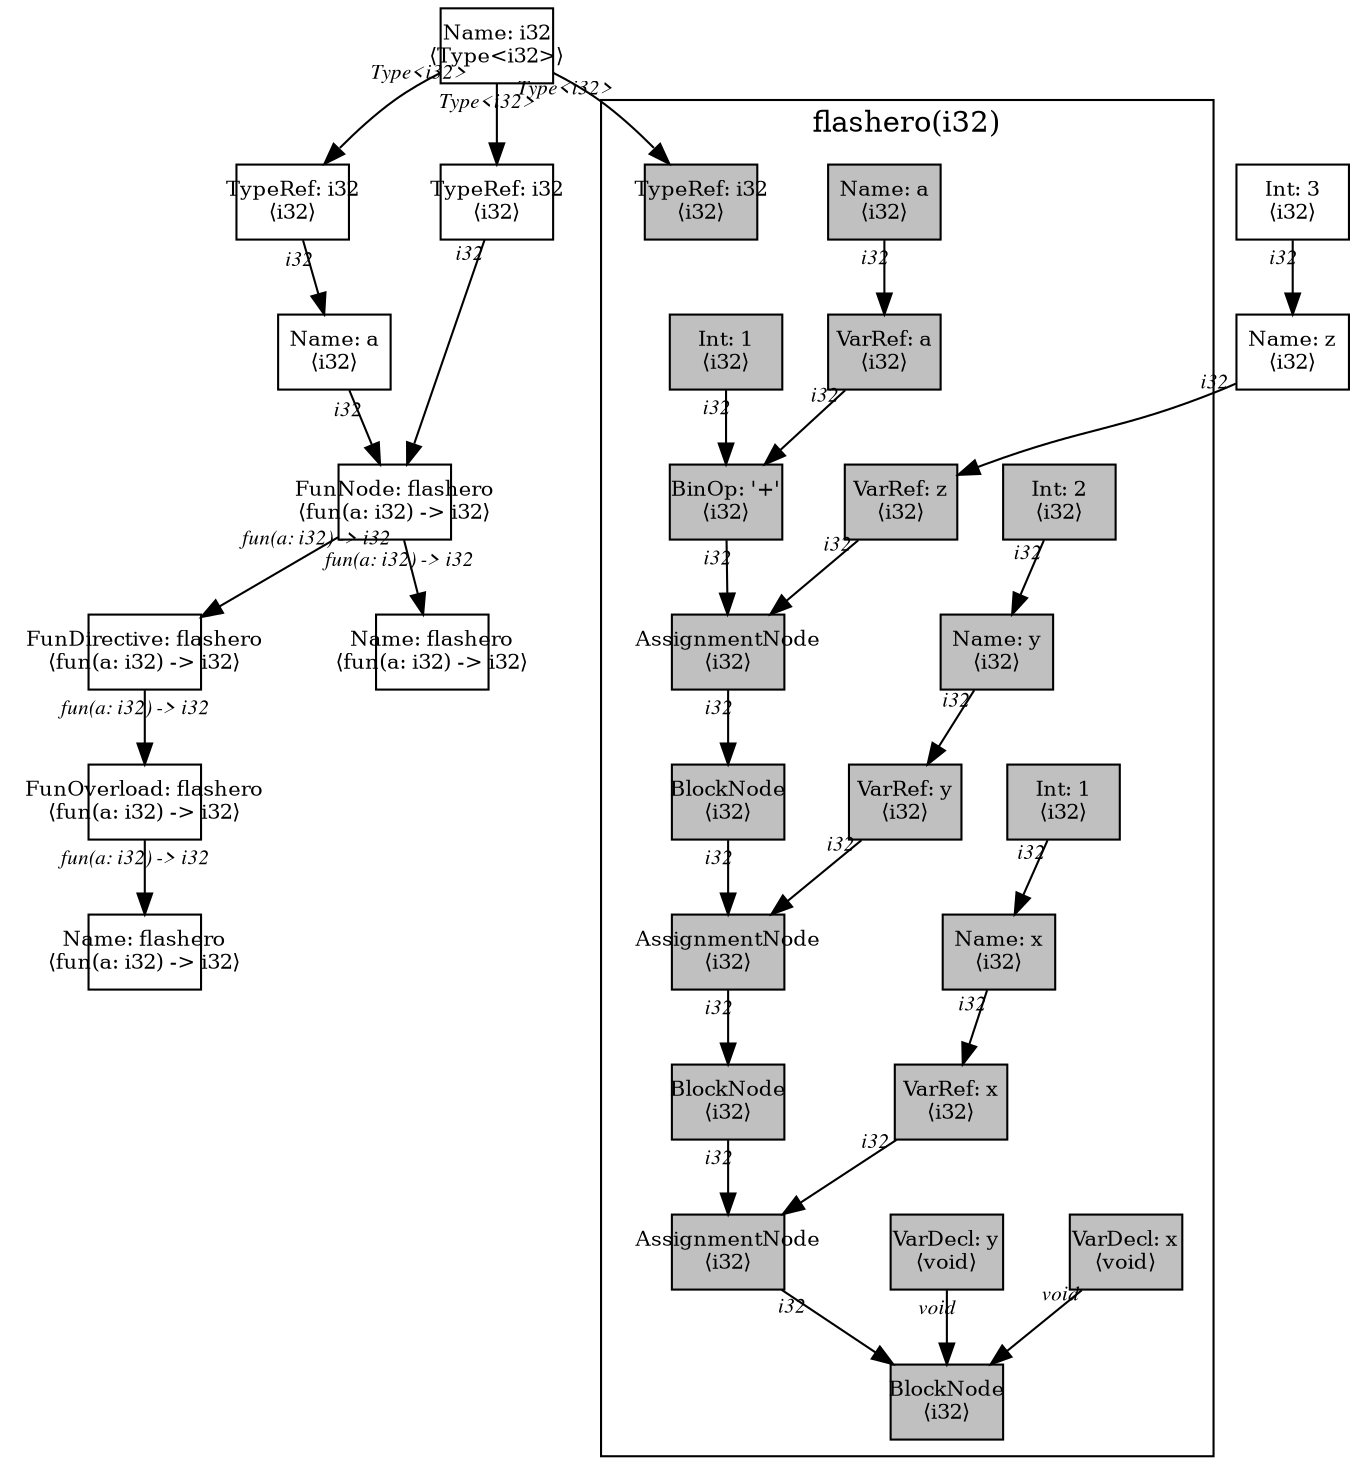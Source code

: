 digraph Document {
  node [shape=box,fixedsize=shape fontsize=10]
  1 [label="Name: i32\n⟨Type<i32>⟩", fillcolor=grey];
  2 [label="Name: z\n⟨i32⟩", fillcolor=grey];
  3 [label="Int: 3\n⟨i32⟩", fillcolor=grey];
  4 [label="FunOverload: flashero\n⟨fun(a: i32) -> i32⟩", fillcolor=grey];
  5 [label="FunDirective: flashero\n⟨fun(a: i32) -> i32⟩", fillcolor=grey];
  6 [label="FunNode: flashero\n⟨fun(a: i32) -> i32⟩", fillcolor=grey];
  7 [label="TypeRef: i32\n⟨i32⟩", fillcolor=grey];
  8 [label="Name: a\n⟨i32⟩", fillcolor=grey];
  9 [label="TypeRef: i32\n⟨i32⟩", fillcolor=grey];
  10 [label="Name: flashero\n⟨fun(a: i32) -> i32⟩", fillcolor=grey];
  11 [label="Name: flashero\n⟨fun(a: i32) -> i32⟩", fillcolor=grey];
  subgraph cluster0 {
    node [style=filled, fillcolor=grey];
    12 [label="Name: a\n⟨i32⟩", fillcolor=grey];
    13 [label="BlockNode\n⟨i32⟩", fillcolor=grey];
    14 [label="VarDecl: x\n⟨void⟩", fillcolor=grey];
    15 [label="Name: x\n⟨i32⟩", fillcolor=grey];
    16 [label="Int: 1\n⟨i32⟩", fillcolor=grey];
    17 [label="VarDecl: y\n⟨void⟩", fillcolor=grey];
    18 [label="Name: y\n⟨i32⟩", fillcolor=grey];
    19 [label="Int: 2\n⟨i32⟩", fillcolor=grey];
    20 [label="AssignmentNode\n⟨i32⟩", fillcolor=grey];
    21 [label="VarRef: x\n⟨i32⟩", fillcolor=grey];
    22 [label="BlockNode\n⟨i32⟩", fillcolor=grey];
    23 [label="AssignmentNode\n⟨i32⟩", fillcolor=grey];
    24 [label="VarRef: y\n⟨i32⟩", fillcolor=grey];
    25 [label="BlockNode\n⟨i32⟩", fillcolor=grey];
    26 [label="AssignmentNode\n⟨i32⟩", fillcolor=grey];
    27 [label="VarRef: z\n⟨i32⟩", fillcolor=grey];
    28 [label="BinOp: '+'\n⟨i32⟩", fillcolor=grey];
    29 [label="VarRef: a\n⟨i32⟩", fillcolor=grey];
    30 [label="Int: 1\n⟨i32⟩", fillcolor=grey];
    31 [label="TypeRef: i32\n⟨i32⟩", fillcolor=grey];
    12 -> 29[taillabel="i32" labeldistance="1" fontname="times  italic" fontsize = 10 color="black" ];
    14 -> 13[taillabel="void" labeldistance="1" fontname="times  italic" fontsize = 10 color="black" ];
    15 -> 21[taillabel="i32" labeldistance="1" fontname="times  italic" fontsize = 10 color="black" ];
    16 -> 15[taillabel="i32" labeldistance="1" fontname="times  italic" fontsize = 10 color="black" ];
    17 -> 13[taillabel="void" labeldistance="1" fontname="times  italic" fontsize = 10 color="black" ];
    18 -> 24[taillabel="i32" labeldistance="1" fontname="times  italic" fontsize = 10 color="black" ];
    19 -> 18[taillabel="i32" labeldistance="1" fontname="times  italic" fontsize = 10 color="black" ];
    20 -> 13[taillabel="i32" labeldistance="1" fontname="times  italic" fontsize = 10 color="black" ];
    21 -> 20[taillabel="i32" labeldistance="1" fontname="times  italic" fontsize = 10 color="black" ];
    22 -> 20[taillabel="i32" labeldistance="1" fontname="times  italic" fontsize = 10 color="black" ];
    23 -> 22[taillabel="i32" labeldistance="1" fontname="times  italic" fontsize = 10 color="black" ];
    24 -> 23[taillabel="i32" labeldistance="1" fontname="times  italic" fontsize = 10 color="black" ];
    25 -> 23[taillabel="i32" labeldistance="1" fontname="times  italic" fontsize = 10 color="black" ];
    26 -> 25[taillabel="i32" labeldistance="1" fontname="times  italic" fontsize = 10 color="black" ];
    27 -> 26[taillabel="i32" labeldistance="1" fontname="times  italic" fontsize = 10 color="black" ];
    28 -> 26[taillabel="i32" labeldistance="1" fontname="times  italic" fontsize = 10 color="black" ];
    29 -> 28[taillabel="i32" labeldistance="1" fontname="times  italic" fontsize = 10 color="black" ];
    30 -> 28[taillabel="i32" labeldistance="1" fontname="times  italic" fontsize = 10 color="black" ];
  label = "flashero(i32)";
}
  1 -> 7[taillabel="Type<i32>" labeldistance="1" fontname="times  italic" fontsize = 10 color="black" ];
  1 -> 9[taillabel="Type<i32>" labeldistance="1" fontname="times  italic" fontsize = 10 color="black" ];
  1 -> 31[taillabel="Type<i32>" labeldistance="1" fontname="times  italic" fontsize = 10 color="black" ];
  2 -> 27[taillabel="i32" labeldistance="1" fontname="times  italic" fontsize = 10 color="black" ];
  3 -> 2[taillabel="i32" labeldistance="1" fontname="times  italic" fontsize = 10 color="black" ];
  4 -> 11[taillabel="fun(a: i32) -> i32" labeldistance="1" fontname="times  italic" fontsize = 10 color="black" ];
  5 -> 4[taillabel="fun(a: i32) -> i32" labeldistance="1" fontname="times  italic" fontsize = 10 color="black" ];
  6 -> 10[taillabel="fun(a: i32) -> i32" labeldistance="1" fontname="times  italic" fontsize = 10 color="black" ];
  6 -> 5[taillabel="fun(a: i32) -> i32" labeldistance="1" fontname="times  italic" fontsize = 10 color="black" ];
  7 -> 8[taillabel="i32" labeldistance="1" fontname="times  italic" fontsize = 10 color="black" ];
  8 -> 6[taillabel="i32" labeldistance="1" fontname="times  italic" fontsize = 10 color="black" ];
  9 -> 6[taillabel="i32" labeldistance="1" fontname="times  italic" fontsize = 10 color="black" ];
  label="";
}
